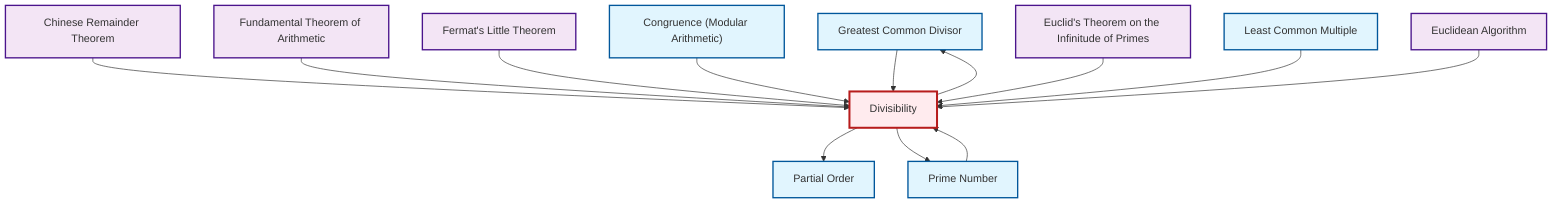 graph TD
    classDef definition fill:#e1f5fe,stroke:#01579b,stroke-width:2px
    classDef theorem fill:#f3e5f5,stroke:#4a148c,stroke-width:2px
    classDef axiom fill:#fff3e0,stroke:#e65100,stroke-width:2px
    classDef example fill:#e8f5e9,stroke:#1b5e20,stroke-width:2px
    classDef current fill:#ffebee,stroke:#b71c1c,stroke-width:3px
    def-gcd["Greatest Common Divisor"]:::definition
    def-divisibility["Divisibility"]:::definition
    def-lcm["Least Common Multiple"]:::definition
    thm-euclidean-algorithm["Euclidean Algorithm"]:::theorem
    def-prime["Prime Number"]:::definition
    thm-chinese-remainder["Chinese Remainder Theorem"]:::theorem
    def-partial-order["Partial Order"]:::definition
    thm-fermat-little["Fermat's Little Theorem"]:::theorem
    thm-euclid-infinitude-primes["Euclid's Theorem on the Infinitude of Primes"]:::theorem
    thm-fundamental-arithmetic["Fundamental Theorem of Arithmetic"]:::theorem
    def-congruence["Congruence (Modular Arithmetic)"]:::definition
    thm-chinese-remainder --> def-divisibility
    def-gcd --> def-divisibility
    thm-fundamental-arithmetic --> def-divisibility
    def-divisibility --> def-partial-order
    thm-fermat-little --> def-divisibility
    def-congruence --> def-divisibility
    thm-euclid-infinitude-primes --> def-divisibility
    def-prime --> def-divisibility
    def-divisibility --> def-gcd
    def-lcm --> def-divisibility
    thm-euclidean-algorithm --> def-divisibility
    def-divisibility --> def-prime
    class def-divisibility current